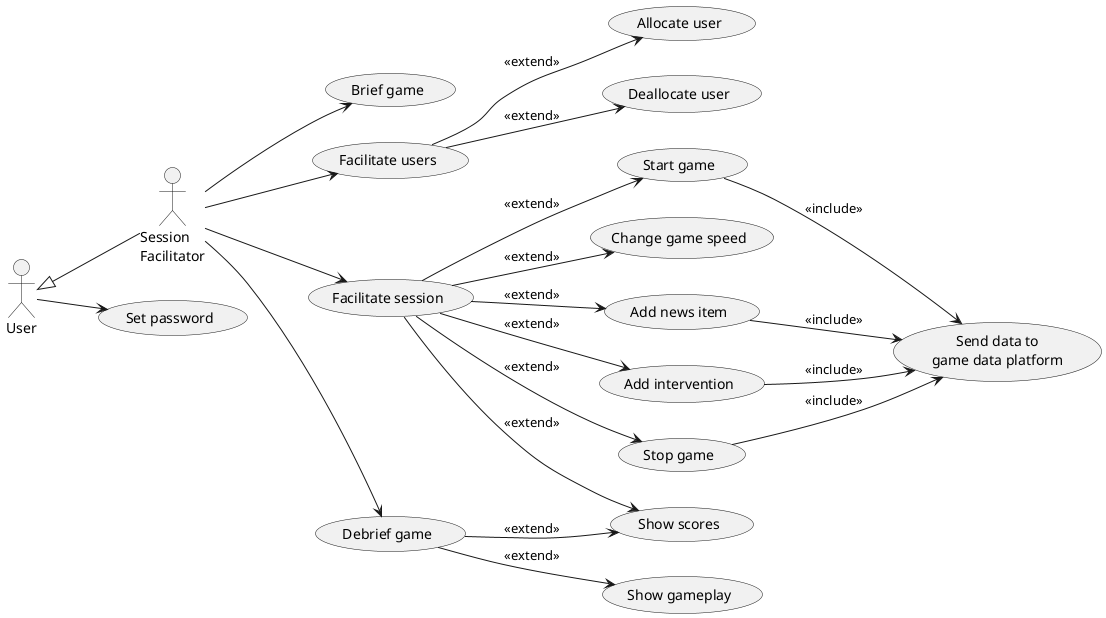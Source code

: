 @startuml
left to right direction

"Session\nFacilitator" as SF
User <|-- SF

User --> (Set password)

SF --> (Brief game)

SF --> (Facilitate users)
(Facilitate users) --> (Allocate user) : << extend >>
(Facilitate users) --> (Deallocate user) : << extend >>

SF --> (Facilitate session)
(Facilitate session) --> (Start game) : << extend >>
(Facilitate session) --> (Change game speed) : << extend >>
(Facilitate session) --> (Add news item) : << extend >>
(Facilitate session) --> (Add intervention) : << extend >>
(Facilitate session) --> (Stop game) : << extend >>
(Facilitate session) --> (Show scores) : << extend >>

(Start game) --> (Send data to\ngame data platform) : << include >>
(Add news item) --> (Send data to\ngame data platform) : << include >>
(Add intervention) --> (Send data to\ngame data platform) : << include >>
(Stop game) --> (Send data to\ngame data platform) : << include >>

SF --> (Debrief game)
(Debrief game) --> (Show scores) : << extend >>
(Debrief game) --> (Show gameplay) : << extend >>

@enduml
